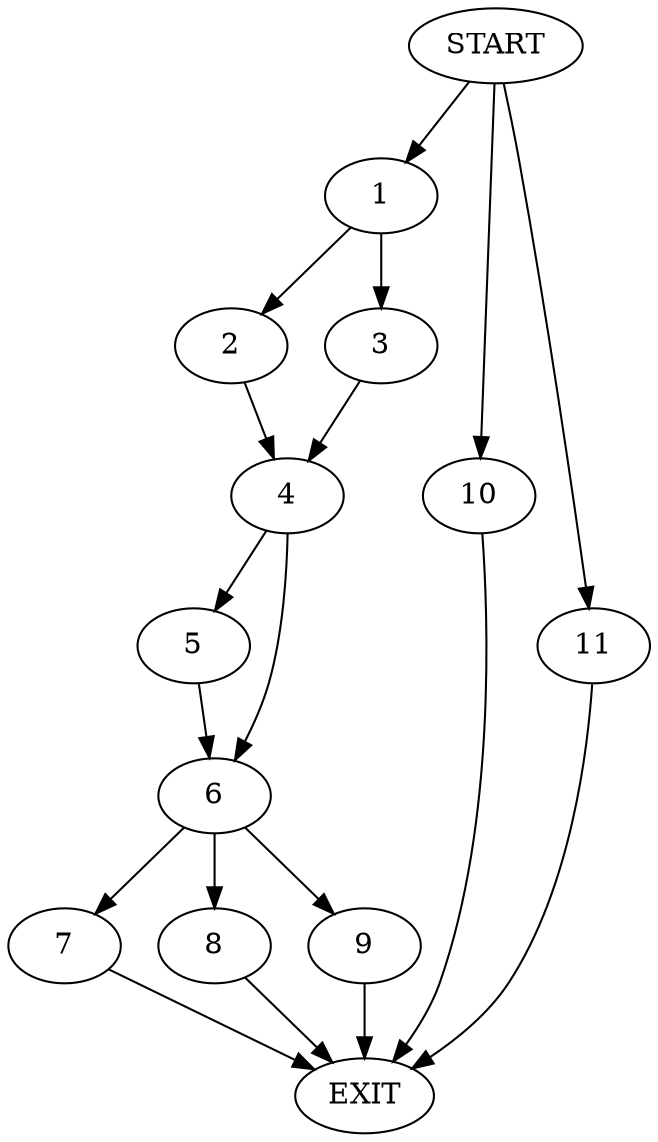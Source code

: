 digraph {
0 [label="START"]
12 [label="EXIT"]
0 -> 1
1 -> 2
1 -> 3
2 -> 4
3 -> 4
4 -> 5
4 -> 6
6 -> 7
6 -> 8
6 -> 9
5 -> 6
7 -> 12
9 -> 12
8 -> 12
0 -> 10
10 -> 12
0 -> 11
11 -> 12
}
